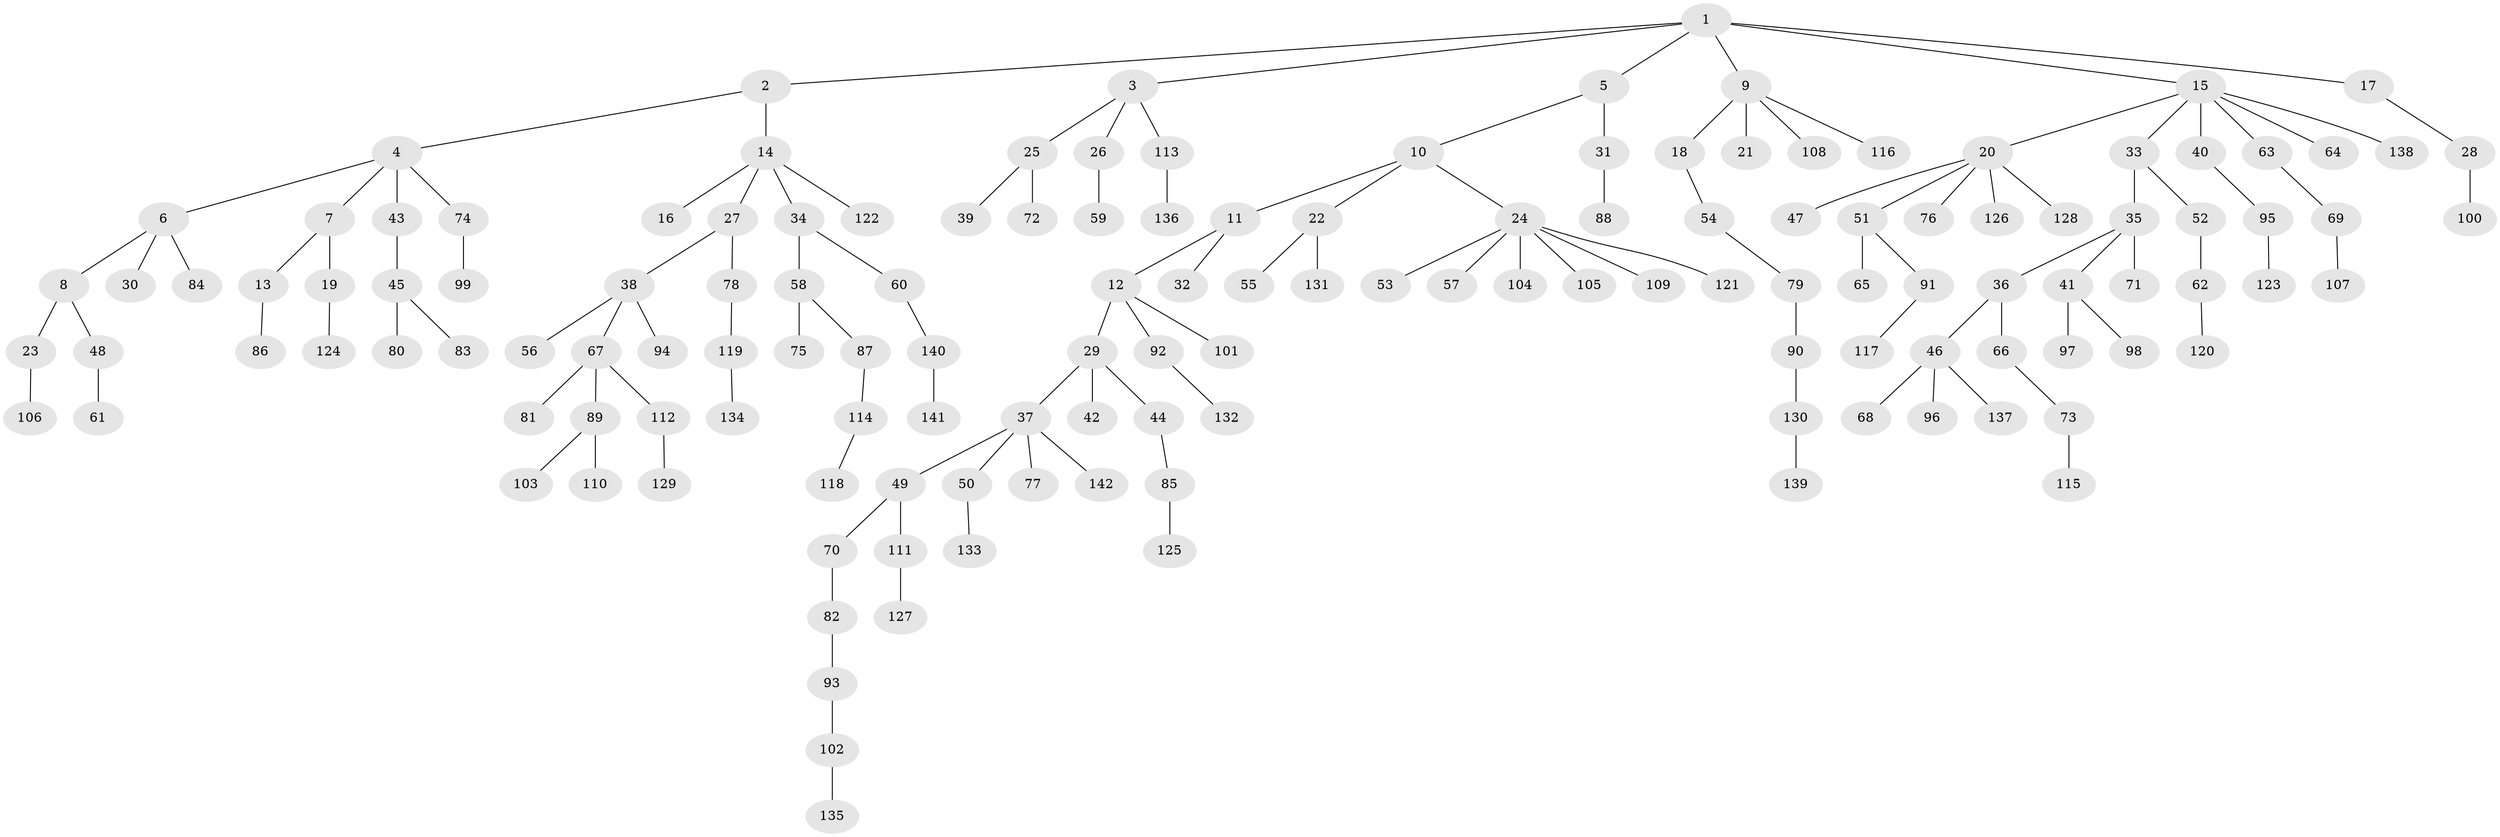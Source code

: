 // coarse degree distribution, {11: 0.01, 6: 0.02, 4: 0.05, 5: 0.04, 3: 0.11, 2: 0.25, 1: 0.52}
// Generated by graph-tools (version 1.1) at 2025/42/03/06/25 10:42:02]
// undirected, 142 vertices, 141 edges
graph export_dot {
graph [start="1"]
  node [color=gray90,style=filled];
  1;
  2;
  3;
  4;
  5;
  6;
  7;
  8;
  9;
  10;
  11;
  12;
  13;
  14;
  15;
  16;
  17;
  18;
  19;
  20;
  21;
  22;
  23;
  24;
  25;
  26;
  27;
  28;
  29;
  30;
  31;
  32;
  33;
  34;
  35;
  36;
  37;
  38;
  39;
  40;
  41;
  42;
  43;
  44;
  45;
  46;
  47;
  48;
  49;
  50;
  51;
  52;
  53;
  54;
  55;
  56;
  57;
  58;
  59;
  60;
  61;
  62;
  63;
  64;
  65;
  66;
  67;
  68;
  69;
  70;
  71;
  72;
  73;
  74;
  75;
  76;
  77;
  78;
  79;
  80;
  81;
  82;
  83;
  84;
  85;
  86;
  87;
  88;
  89;
  90;
  91;
  92;
  93;
  94;
  95;
  96;
  97;
  98;
  99;
  100;
  101;
  102;
  103;
  104;
  105;
  106;
  107;
  108;
  109;
  110;
  111;
  112;
  113;
  114;
  115;
  116;
  117;
  118;
  119;
  120;
  121;
  122;
  123;
  124;
  125;
  126;
  127;
  128;
  129;
  130;
  131;
  132;
  133;
  134;
  135;
  136;
  137;
  138;
  139;
  140;
  141;
  142;
  1 -- 2;
  1 -- 3;
  1 -- 5;
  1 -- 9;
  1 -- 15;
  1 -- 17;
  2 -- 4;
  2 -- 14;
  3 -- 25;
  3 -- 26;
  3 -- 113;
  4 -- 6;
  4 -- 7;
  4 -- 43;
  4 -- 74;
  5 -- 10;
  5 -- 31;
  6 -- 8;
  6 -- 30;
  6 -- 84;
  7 -- 13;
  7 -- 19;
  8 -- 23;
  8 -- 48;
  9 -- 18;
  9 -- 21;
  9 -- 108;
  9 -- 116;
  10 -- 11;
  10 -- 22;
  10 -- 24;
  11 -- 12;
  11 -- 32;
  12 -- 29;
  12 -- 92;
  12 -- 101;
  13 -- 86;
  14 -- 16;
  14 -- 27;
  14 -- 34;
  14 -- 122;
  15 -- 20;
  15 -- 33;
  15 -- 40;
  15 -- 63;
  15 -- 64;
  15 -- 138;
  17 -- 28;
  18 -- 54;
  19 -- 124;
  20 -- 47;
  20 -- 51;
  20 -- 76;
  20 -- 126;
  20 -- 128;
  22 -- 55;
  22 -- 131;
  23 -- 106;
  24 -- 53;
  24 -- 57;
  24 -- 104;
  24 -- 105;
  24 -- 109;
  24 -- 121;
  25 -- 39;
  25 -- 72;
  26 -- 59;
  27 -- 38;
  27 -- 78;
  28 -- 100;
  29 -- 37;
  29 -- 42;
  29 -- 44;
  31 -- 88;
  33 -- 35;
  33 -- 52;
  34 -- 58;
  34 -- 60;
  35 -- 36;
  35 -- 41;
  35 -- 71;
  36 -- 46;
  36 -- 66;
  37 -- 49;
  37 -- 50;
  37 -- 77;
  37 -- 142;
  38 -- 56;
  38 -- 67;
  38 -- 94;
  40 -- 95;
  41 -- 97;
  41 -- 98;
  43 -- 45;
  44 -- 85;
  45 -- 80;
  45 -- 83;
  46 -- 68;
  46 -- 96;
  46 -- 137;
  48 -- 61;
  49 -- 70;
  49 -- 111;
  50 -- 133;
  51 -- 65;
  51 -- 91;
  52 -- 62;
  54 -- 79;
  58 -- 75;
  58 -- 87;
  60 -- 140;
  62 -- 120;
  63 -- 69;
  66 -- 73;
  67 -- 81;
  67 -- 89;
  67 -- 112;
  69 -- 107;
  70 -- 82;
  73 -- 115;
  74 -- 99;
  78 -- 119;
  79 -- 90;
  82 -- 93;
  85 -- 125;
  87 -- 114;
  89 -- 103;
  89 -- 110;
  90 -- 130;
  91 -- 117;
  92 -- 132;
  93 -- 102;
  95 -- 123;
  102 -- 135;
  111 -- 127;
  112 -- 129;
  113 -- 136;
  114 -- 118;
  119 -- 134;
  130 -- 139;
  140 -- 141;
}
